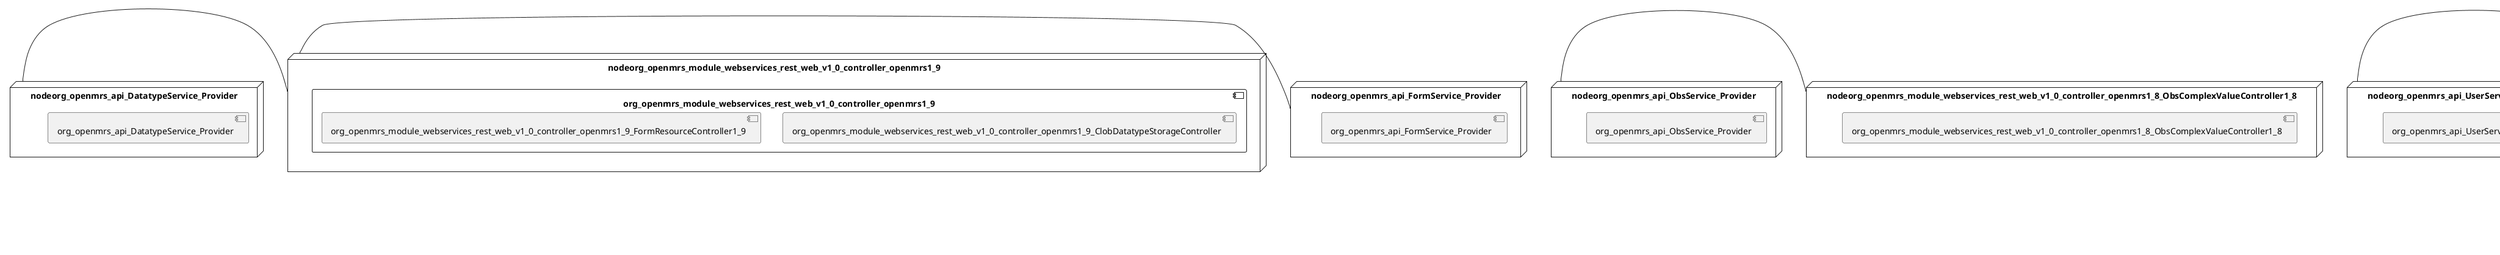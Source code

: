 @startuml
skinparam fixCircleLabelOverlapping true
skinparam componentStyle uml2
node nodeorg_openmrs_module_webservices_rest_web_v1_0_controller {
component org_openmrs_module_webservices_rest_web_v1_0_controller {
[org_openmrs_module_webservices_rest_web_v1_0_controller_BaseUriSetup] [[openmrs-openmrs-core.system#__6W81upMEe6EPMA3tqSp4A]]
[org_openmrs_module_webservices_rest_web_v1_0_controller_MainResourceController] [[openmrs-openmrs-core.system#__6W81upMEe6EPMA3tqSp4A]]
[org_openmrs_module_webservices_rest_web_v1_0_controller_MainSubResourceController] [[openmrs-openmrs-core.system#__6W81upMEe6EPMA3tqSp4A]]
[org_openmrs_module_webservices_rest_web_v1_0_controller_openmrs1_8_HL7MessageController1_8] [[openmrs-openmrs-core.system#__6W81upMEe6EPMA3tqSp4A]]
}
}
node nodeorg_openmrs_module_webservices_rest_web_v1_0_controller_openmrs1_9 {
component org_openmrs_module_webservices_rest_web_v1_0_controller_openmrs1_9 {
[org_openmrs_module_webservices_rest_web_v1_0_controller_openmrs1_9_ClobDatatypeStorageController] [[openmrs-openmrs-core.system#__6W81upMEe6EPMA3tqSp4A]]
[org_openmrs_module_webservices_rest_web_v1_0_controller_openmrs1_9_FormResourceController1_9] [[openmrs-openmrs-core.system#__6W81upMEe6EPMA3tqSp4A]]
}
}
node nodeorg_openmrs_api_DatatypeService_Provider {
[org_openmrs_api_DatatypeService_Provider] [[openmrs-openmrs-core.system#__6W81upMEe6EPMA3tqSp4A]]
}
node nodeorg_openmrs_api_FormService_Provider {
[org_openmrs_api_FormService_Provider] [[openmrs-openmrs-core.system#__6W81upMEe6EPMA3tqSp4A]]
}
node nodeorg_openmrs_api_ObsService_Provider {
[org_openmrs_api_ObsService_Provider] [[openmrs-openmrs-core.system#__6W81upMEe6EPMA3tqSp4A]]
}
node nodeorg_openmrs_api_UserService_Provider {
[org_openmrs_api_UserService_Provider] [[openmrs-openmrs-core.system#__6W81upMEe6EPMA3tqSp4A]]
}
node nodeorg_openmrs_module_webservices_rest_web_api_RestService_Provider {
[org_openmrs_module_webservices_rest_web_api_RestService_Provider] [[openmrs-openmrs-core.system#__6W81upMEe6EPMA3tqSp4A]]
}
node nodeorg_openmrs_module_webservices_rest_web_controller_SettingsFormController {
[org_openmrs_module_webservices_rest_web_controller_SettingsFormController] [[openmrs-openmrs-core.system#__6W81upMEe6EPMA3tqSp4A]]
}
node nodeorg_openmrs_module_webservices_rest_web_controller_SwaggerDocController {
[org_openmrs_module_webservices_rest_web_controller_SwaggerDocController] [[openmrs-openmrs-core.system#__6W81upMEe6EPMA3tqSp4A]]
}
node nodeorg_openmrs_module_webservices_rest_web_controller_SwaggerSpecificationController {
[org_openmrs_module_webservices_rest_web_controller_SwaggerSpecificationController] [[openmrs-openmrs-core.system#__6W81upMEe6EPMA3tqSp4A]]
}
node nodeorg_openmrs_module_webservices_rest_web_v1_0_controller_BaseRestController {
[org_openmrs_module_webservices_rest_web_v1_0_controller_BaseRestController] [[openmrs-openmrs-core.system#__6W81upMEe6EPMA3tqSp4A]]
}
node nodeorg_openmrs_module_webservices_rest_web_v1_0_controller_UnknownResourceController {
[org_openmrs_module_webservices_rest_web_v1_0_controller_UnknownResourceController] [[openmrs-openmrs-core.system#__6W81upMEe6EPMA3tqSp4A]]
}
node nodeorg_openmrs_module_webservices_rest_web_v1_0_controller_openmrs1_8_ChangePasswordController1_8 {
[org_openmrs_module_webservices_rest_web_v1_0_controller_openmrs1_8_ChangePasswordController1_8] [[openmrs-openmrs-core.system#__6W81upMEe6EPMA3tqSp4A]]
}
node nodeorg_openmrs_module_webservices_rest_web_v1_0_controller_openmrs1_8_ObsComplexValueController1_8 {
[org_openmrs_module_webservices_rest_web_v1_0_controller_openmrs1_8_ObsComplexValueController1_8] [[openmrs-openmrs-core.system#__6W81upMEe6EPMA3tqSp4A]]
}
node nodeorg_openmrs_module_webservices_rest_web_v1_0_controller_openmrs1_9_ConceptReferenceController1_9 {
[org_openmrs_module_webservices_rest_web_v1_0_controller_openmrs1_9_ConceptReferenceController1_9] [[openmrs-openmrs-core.system#__6W81upMEe6EPMA3tqSp4A]]
}
node nodeorg_openmrs_module_webservices_rest_web_v1_0_controller_openmrs1_9_SessionController1_9 {
[org_openmrs_module_webservices_rest_web_v1_0_controller_openmrs1_9_SessionController1_9] [[openmrs-openmrs-core.system#__6W81upMEe6EPMA3tqSp4A]]
}
node nodeorg_openmrs_module_webservices_rest_web_v1_0_controller_openmrs2_0_AddressTemplateController2_0 {
[org_openmrs_module_webservices_rest_web_v1_0_controller_openmrs2_0_AddressTemplateController2_0] [[openmrs-openmrs-core.system#__6W81upMEe6EPMA3tqSp4A]]
}
node nodeorg_openmrs_module_webservices_rest_web_v1_0_controller_openmrs2_0_ClearDbCacheController2_0 {
[org_openmrs_module_webservices_rest_web_v1_0_controller_openmrs2_0_ClearDbCacheController2_0] [[openmrs-openmrs-core.system#__6W81upMEe6EPMA3tqSp4A]]
}
node nodeorg_openmrs_module_webservices_rest_web_v1_0_controller_openmrs2_0_ImplementationIdController2_0 {
[org_openmrs_module_webservices_rest_web_v1_0_controller_openmrs2_0_ImplementationIdController2_0] [[openmrs-openmrs-core.system#__6W81upMEe6EPMA3tqSp4A]]
}
node nodeorg_openmrs_module_webservices_rest_web_v1_0_controller_openmrs2_0_LocaleAndThemeConfigurationController2_0 {
[org_openmrs_module_webservices_rest_web_v1_0_controller_openmrs2_0_LocaleAndThemeConfigurationController2_0] [[openmrs-openmrs-core.system#__6W81upMEe6EPMA3tqSp4A]]
}
node nodeorg_openmrs_module_webservices_rest_web_v1_0_controller_openmrs2_0_LoggedInUsersController2_0 {
[org_openmrs_module_webservices_rest_web_v1_0_controller_openmrs2_0_LoggedInUsersController2_0] [[openmrs-openmrs-core.system#__6W81upMEe6EPMA3tqSp4A]]
}
node nodeorg_openmrs_module_webservices_rest_web_v1_0_controller_openmrs2_0_NameTemplateController2_0 {
[org_openmrs_module_webservices_rest_web_v1_0_controller_openmrs2_0_NameTemplateController2_0] [[openmrs-openmrs-core.system#__6W81upMEe6EPMA3tqSp4A]]
}
node nodeorg_openmrs_module_webservices_rest_web_v1_0_controller_openmrs2_0_SearchIndexController2_0 {
[org_openmrs_module_webservices_rest_web_v1_0_controller_openmrs2_0_SearchIndexController2_0] [[openmrs-openmrs-core.system#__6W81upMEe6EPMA3tqSp4A]]
}
node nodeorg_openmrs_module_webservices_rest_web_v1_0_controller_openmrs2_0_VisitConfigurationController2_0 {
[org_openmrs_module_webservices_rest_web_v1_0_controller_openmrs2_0_VisitConfigurationController2_0] [[openmrs-openmrs-core.system#__6W81upMEe6EPMA3tqSp4A]]
}
node nodeorg_openmrs_module_webservices_rest_web_v1_0_controller_openmrs2_2_PasswordResetController2_2 {
[org_openmrs_module_webservices_rest_web_v1_0_controller_openmrs2_2_PasswordResetController2_2] [[openmrs-openmrs-core.system#__6W81upMEe6EPMA3tqSp4A]]
}
[nodeorg_openmrs_api_DatatypeService_Provider] - [nodeorg_openmrs_module_webservices_rest_web_v1_0_controller_openmrs1_9]
[nodeorg_openmrs_api_FormService_Provider] - [nodeorg_openmrs_module_webservices_rest_web_v1_0_controller_openmrs1_9]
[nodeorg_openmrs_api_ObsService_Provider] - [nodeorg_openmrs_module_webservices_rest_web_v1_0_controller_openmrs1_8_ObsComplexValueController1_8]
[nodeorg_openmrs_api_UserService_Provider] - [nodeorg_openmrs_module_webservices_rest_web_v1_0_controller_openmrs1_8_ChangePasswordController1_8]
[nodeorg_openmrs_module_webservices_rest_web_api_RestService_Provider] - [nodeorg_openmrs_module_webservices_rest_web_v1_0_controller]

@enduml
